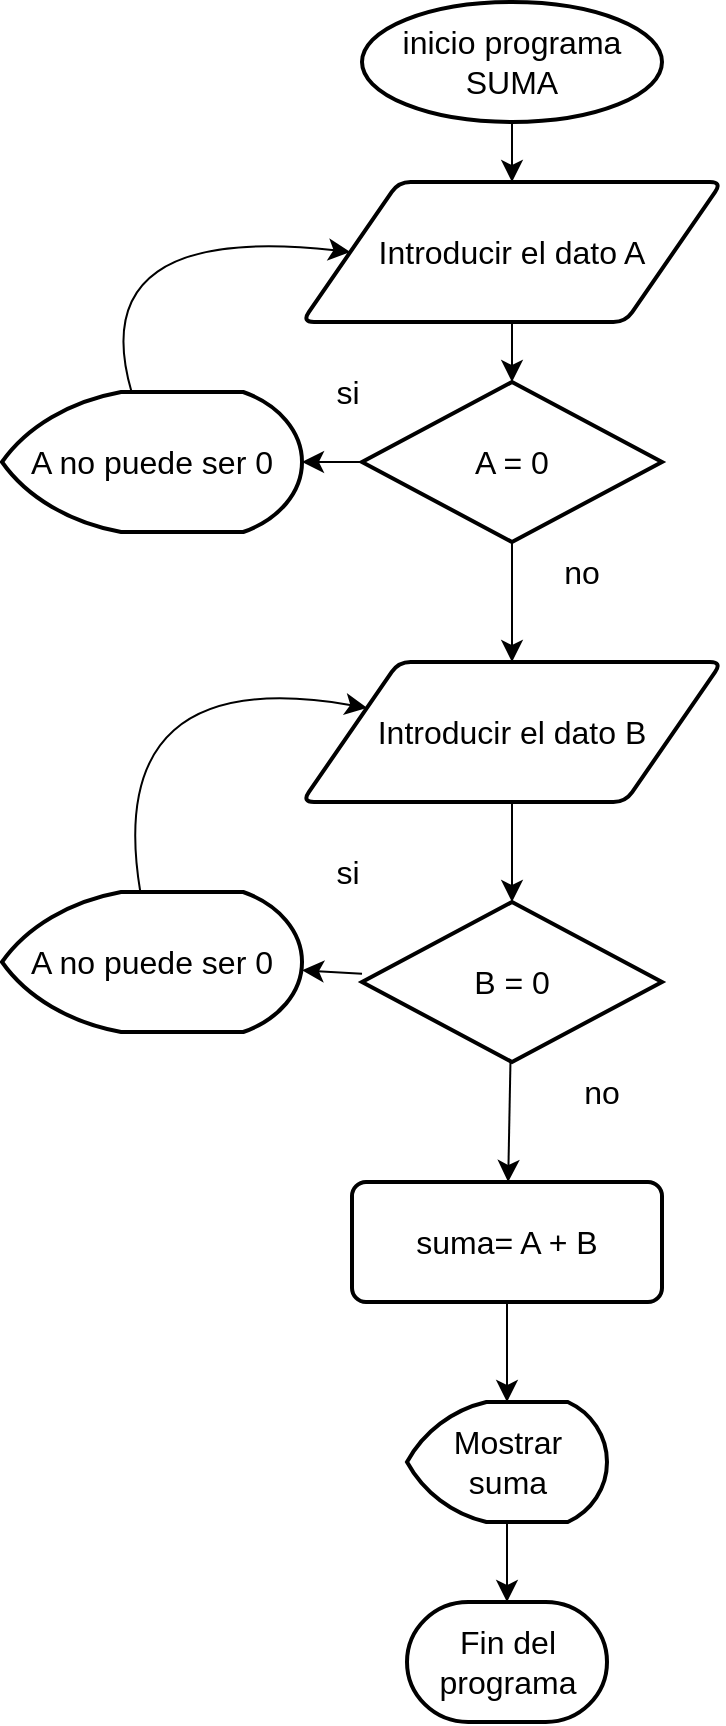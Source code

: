 <mxfile version="20.8.23" type="device" pages="2"><diagram name="Página-1" id="iwcT6CnXay6Jm9fBWcjs"><mxGraphModel dx="888" dy="1004" grid="1" gridSize="10" guides="1" tooltips="1" connect="1" arrows="1" fold="1" page="0" pageScale="1" pageWidth="827" pageHeight="1169" math="0" shadow="0"><root><mxCell id="0"/><mxCell id="1" parent="0"/><mxCell id="VqueWiO7Jtsx5cZgHgfS-10" value="" style="edgeStyle=none;curved=1;rounded=0;orthogonalLoop=1;jettySize=auto;html=1;fontSize=12;startSize=8;endSize=8;" edge="1" parent="1" source="VqueWiO7Jtsx5cZgHgfS-1" target="VqueWiO7Jtsx5cZgHgfS-2"><mxGeometry relative="1" as="geometry"/></mxCell><mxCell id="VqueWiO7Jtsx5cZgHgfS-1" value="inicio programa SUMA" style="strokeWidth=2;html=1;shape=mxgraph.flowchart.start_1;whiteSpace=wrap;fontSize=16;" vertex="1" parent="1"><mxGeometry x="170" y="-120" width="150" height="60" as="geometry"/></mxCell><mxCell id="VqueWiO7Jtsx5cZgHgfS-17" value="" style="edgeStyle=none;curved=1;rounded=0;orthogonalLoop=1;jettySize=auto;html=1;fontSize=12;startSize=8;endSize=8;" edge="1" parent="1" source="VqueWiO7Jtsx5cZgHgfS-2" target="VqueWiO7Jtsx5cZgHgfS-16"><mxGeometry relative="1" as="geometry"/></mxCell><mxCell id="VqueWiO7Jtsx5cZgHgfS-2" value="Introducir el dato A" style="shape=parallelogram;html=1;strokeWidth=2;perimeter=parallelogramPerimeter;whiteSpace=wrap;rounded=1;arcSize=12;size=0.23;fontSize=16;" vertex="1" parent="1"><mxGeometry x="140" y="-30" width="210" height="70" as="geometry"/></mxCell><mxCell id="VqueWiO7Jtsx5cZgHgfS-31" value="" style="edgeStyle=none;curved=1;rounded=0;orthogonalLoop=1;jettySize=auto;html=1;fontSize=12;startSize=8;endSize=8;" edge="1" parent="1" source="VqueWiO7Jtsx5cZgHgfS-3" target="VqueWiO7Jtsx5cZgHgfS-27"><mxGeometry relative="1" as="geometry"/></mxCell><mxCell id="VqueWiO7Jtsx5cZgHgfS-3" value="Introducir el dato B" style="shape=parallelogram;html=1;strokeWidth=2;perimeter=parallelogramPerimeter;whiteSpace=wrap;rounded=1;arcSize=12;size=0.23;fontSize=16;" vertex="1" parent="1"><mxGeometry x="140" y="210" width="210" height="70" as="geometry"/></mxCell><mxCell id="VqueWiO7Jtsx5cZgHgfS-13" value="" style="edgeStyle=none;curved=1;rounded=0;orthogonalLoop=1;jettySize=auto;html=1;fontSize=12;startSize=8;endSize=8;" edge="1" parent="1" source="VqueWiO7Jtsx5cZgHgfS-8" target="VqueWiO7Jtsx5cZgHgfS-12"><mxGeometry relative="1" as="geometry"/></mxCell><mxCell id="VqueWiO7Jtsx5cZgHgfS-8" value="suma= A + B" style="rounded=1;whiteSpace=wrap;html=1;absoluteArcSize=1;arcSize=14;strokeWidth=2;fontSize=16;" vertex="1" parent="1"><mxGeometry x="165" y="470" width="155" height="60" as="geometry"/></mxCell><mxCell id="VqueWiO7Jtsx5cZgHgfS-15" value="" style="edgeStyle=none;curved=1;rounded=0;orthogonalLoop=1;jettySize=auto;html=1;fontSize=12;startSize=8;endSize=8;" edge="1" parent="1" source="VqueWiO7Jtsx5cZgHgfS-12" target="VqueWiO7Jtsx5cZgHgfS-14"><mxGeometry relative="1" as="geometry"/></mxCell><mxCell id="VqueWiO7Jtsx5cZgHgfS-12" value="Mostrar&lt;br&gt;suma" style="strokeWidth=2;html=1;shape=mxgraph.flowchart.display;whiteSpace=wrap;fontSize=16;" vertex="1" parent="1"><mxGeometry x="192.5" y="580" width="100" height="60" as="geometry"/></mxCell><mxCell id="VqueWiO7Jtsx5cZgHgfS-14" value="Fin del programa" style="strokeWidth=2;html=1;shape=mxgraph.flowchart.terminator;whiteSpace=wrap;fontSize=16;" vertex="1" parent="1"><mxGeometry x="192.5" y="680" width="100" height="60" as="geometry"/></mxCell><mxCell id="VqueWiO7Jtsx5cZgHgfS-21" value="" style="edgeStyle=none;curved=1;rounded=0;orthogonalLoop=1;jettySize=auto;html=1;fontSize=12;startSize=8;endSize=8;" edge="1" parent="1" source="VqueWiO7Jtsx5cZgHgfS-16" target="VqueWiO7Jtsx5cZgHgfS-20"><mxGeometry relative="1" as="geometry"/></mxCell><mxCell id="VqueWiO7Jtsx5cZgHgfS-23" value="" style="edgeStyle=none;curved=1;rounded=0;orthogonalLoop=1;jettySize=auto;html=1;fontSize=12;startSize=8;endSize=8;" edge="1" parent="1" source="VqueWiO7Jtsx5cZgHgfS-16" target="VqueWiO7Jtsx5cZgHgfS-3"><mxGeometry relative="1" as="geometry"/></mxCell><mxCell id="VqueWiO7Jtsx5cZgHgfS-16" value="A = 0" style="strokeWidth=2;html=1;shape=mxgraph.flowchart.decision;whiteSpace=wrap;fontSize=16;" vertex="1" parent="1"><mxGeometry x="170" y="70" width="150" height="80" as="geometry"/></mxCell><mxCell id="VqueWiO7Jtsx5cZgHgfS-22" style="edgeStyle=none;curved=1;rounded=0;orthogonalLoop=1;jettySize=auto;html=1;entryX=0;entryY=0.5;entryDx=0;entryDy=0;fontSize=12;startSize=8;endSize=8;" edge="1" parent="1" source="VqueWiO7Jtsx5cZgHgfS-20" target="VqueWiO7Jtsx5cZgHgfS-2"><mxGeometry relative="1" as="geometry"><Array as="points"><mxPoint x="30" y="-10"/></Array></mxGeometry></mxCell><mxCell id="VqueWiO7Jtsx5cZgHgfS-20" value="A no puede ser 0" style="strokeWidth=2;html=1;shape=mxgraph.flowchart.display;whiteSpace=wrap;fontSize=16;" vertex="1" parent="1"><mxGeometry x="-10" y="75" width="150" height="70" as="geometry"/></mxCell><mxCell id="VqueWiO7Jtsx5cZgHgfS-24" value="no" style="text;strokeColor=none;fillColor=none;html=1;align=center;verticalAlign=middle;whiteSpace=wrap;rounded=0;fontSize=16;" vertex="1" parent="1"><mxGeometry x="250" y="150" width="60" height="30" as="geometry"/></mxCell><mxCell id="VqueWiO7Jtsx5cZgHgfS-25" value="" style="edgeStyle=none;curved=1;rounded=0;orthogonalLoop=1;jettySize=auto;html=1;fontSize=12;startSize=8;endSize=8;" edge="1" parent="1" source="VqueWiO7Jtsx5cZgHgfS-27" target="VqueWiO7Jtsx5cZgHgfS-28"><mxGeometry relative="1" as="geometry"/></mxCell><mxCell id="VqueWiO7Jtsx5cZgHgfS-32" value="" style="edgeStyle=none;curved=1;rounded=0;orthogonalLoop=1;jettySize=auto;html=1;fontSize=12;startSize=8;endSize=8;" edge="1" parent="1" source="VqueWiO7Jtsx5cZgHgfS-27" target="VqueWiO7Jtsx5cZgHgfS-8"><mxGeometry relative="1" as="geometry"/></mxCell><mxCell id="VqueWiO7Jtsx5cZgHgfS-27" value="B = 0" style="strokeWidth=2;html=1;shape=mxgraph.flowchart.decision;whiteSpace=wrap;fontSize=16;" vertex="1" parent="1"><mxGeometry x="170" y="330" width="150" height="80" as="geometry"/></mxCell><mxCell id="VqueWiO7Jtsx5cZgHgfS-35" style="edgeStyle=none;curved=1;rounded=0;orthogonalLoop=1;jettySize=auto;html=1;entryX=0;entryY=0.25;entryDx=0;entryDy=0;fontSize=12;startSize=8;endSize=8;" edge="1" parent="1" source="VqueWiO7Jtsx5cZgHgfS-28" target="VqueWiO7Jtsx5cZgHgfS-3"><mxGeometry relative="1" as="geometry"><Array as="points"><mxPoint x="40" y="210"/></Array></mxGeometry></mxCell><mxCell id="VqueWiO7Jtsx5cZgHgfS-28" value="A no puede ser 0" style="strokeWidth=2;html=1;shape=mxgraph.flowchart.display;whiteSpace=wrap;fontSize=16;" vertex="1" parent="1"><mxGeometry x="-10" y="325" width="150" height="70" as="geometry"/></mxCell><mxCell id="VqueWiO7Jtsx5cZgHgfS-29" value="no" style="text;strokeColor=none;fillColor=none;html=1;align=center;verticalAlign=middle;whiteSpace=wrap;rounded=0;fontSize=16;" vertex="1" parent="1"><mxGeometry x="260" y="410" width="60" height="30" as="geometry"/></mxCell><mxCell id="VqueWiO7Jtsx5cZgHgfS-33" value="si" style="text;strokeColor=none;fillColor=none;html=1;align=center;verticalAlign=middle;whiteSpace=wrap;rounded=0;fontSize=16;" vertex="1" parent="1"><mxGeometry x="132.5" y="60" width="60" height="30" as="geometry"/></mxCell><mxCell id="VqueWiO7Jtsx5cZgHgfS-34" value="si" style="text;strokeColor=none;fillColor=none;html=1;align=center;verticalAlign=middle;whiteSpace=wrap;rounded=0;fontSize=16;" vertex="1" parent="1"><mxGeometry x="132.5" y="300" width="60" height="30" as="geometry"/></mxCell></root></mxGraphModel></diagram><diagram id="wnjonye7EW3obfEB-cdB" name="Página-2"><mxGraphModel dx="488" dy="604" grid="1" gridSize="10" guides="1" tooltips="1" connect="1" arrows="1" fold="1" page="0" pageScale="1" pageWidth="827" pageHeight="1169" math="0" shadow="0"><root><mxCell id="0"/><mxCell id="1" parent="0"/></root></mxGraphModel></diagram></mxfile>